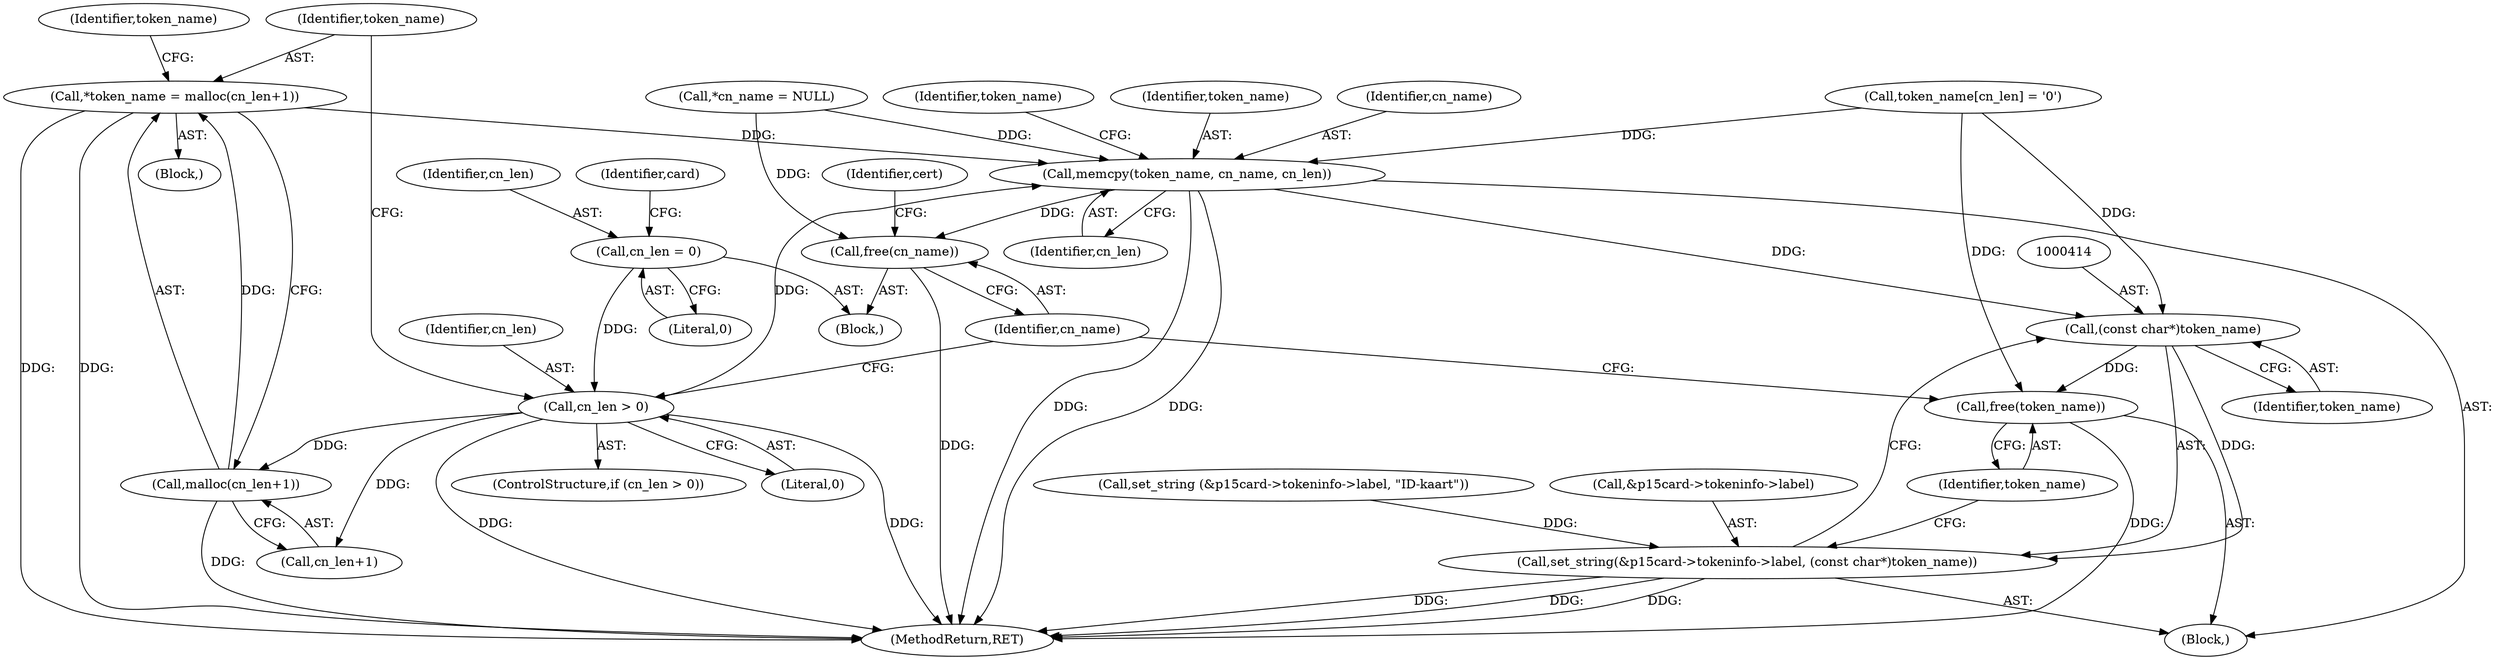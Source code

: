 digraph "0_OpenSC_360e95d45ac4123255a4c796db96337f332160ad#diff-d643a0fa169471dbf2912f4866dc49c5_4@API" {
"1000388" [label="(Call,*token_name = malloc(cn_len+1))"];
"1000390" [label="(Call,malloc(cn_len+1))"];
"1000383" [label="(Call,cn_len > 0)"];
"1000363" [label="(Call,cn_len = 0)"];
"1000397" [label="(Call,memcpy(token_name, cn_name, cn_len))"];
"1000413" [label="(Call,(const char*)token_name)"];
"1000406" [label="(Call,set_string(&p15card->tokeninfo->label, (const char*)token_name))"];
"1000416" [label="(Call,free(token_name))"];
"1000418" [label="(Call,free(cn_name))"];
"1000389" [label="(Identifier,token_name)"];
"1000397" [label="(Call,memcpy(token_name, cn_name, cn_len))"];
"1000401" [label="(Call,token_name[cn_len] = '\0')"];
"1000395" [label="(Identifier,token_name)"];
"1000403" [label="(Identifier,token_name)"];
"1000383" [label="(Call,cn_len > 0)"];
"1000415" [label="(Identifier,token_name)"];
"1000388" [label="(Call,*token_name = malloc(cn_len+1))"];
"1000363" [label="(Call,cn_len = 0)"];
"1000365" [label="(Literal,0)"];
"1000385" [label="(Literal,0)"];
"1000398" [label="(Identifier,token_name)"];
"1000386" [label="(Block,)"];
"1000407" [label="(Call,&p15card->tokeninfo->label)"];
"1000419" [label="(Identifier,cn_name)"];
"1000354" [label="(Block,)"];
"1000364" [label="(Identifier,cn_len)"];
"1000418" [label="(Call,free(cn_name))"];
"1000827" [label="(MethodReturn,RET)"];
"1000400" [label="(Identifier,cn_len)"];
"1000413" [label="(Call,(const char*)token_name)"];
"1000368" [label="(Identifier,card)"];
"1000391" [label="(Call,cn_len+1)"];
"1000406" [label="(Call,set_string(&p15card->tokeninfo->label, (const char*)token_name))"];
"1000396" [label="(Block,)"];
"1000416" [label="(Call,free(token_name))"];
"1000417" [label="(Identifier,token_name)"];
"1000130" [label="(Call,set_string (&p15card->tokeninfo->label, \"ID-kaart\"))"];
"1000384" [label="(Identifier,cn_len)"];
"1000359" [label="(Call,*cn_name = NULL)"];
"1000382" [label="(ControlStructure,if (cn_len > 0))"];
"1000421" [label="(Identifier,cert)"];
"1000399" [label="(Identifier,cn_name)"];
"1000390" [label="(Call,malloc(cn_len+1))"];
"1000388" -> "1000386"  [label="AST: "];
"1000388" -> "1000390"  [label="CFG: "];
"1000389" -> "1000388"  [label="AST: "];
"1000390" -> "1000388"  [label="AST: "];
"1000395" -> "1000388"  [label="CFG: "];
"1000388" -> "1000827"  [label="DDG: "];
"1000388" -> "1000827"  [label="DDG: "];
"1000390" -> "1000388"  [label="DDG: "];
"1000388" -> "1000397"  [label="DDG: "];
"1000390" -> "1000391"  [label="CFG: "];
"1000391" -> "1000390"  [label="AST: "];
"1000390" -> "1000827"  [label="DDG: "];
"1000383" -> "1000390"  [label="DDG: "];
"1000383" -> "1000382"  [label="AST: "];
"1000383" -> "1000385"  [label="CFG: "];
"1000384" -> "1000383"  [label="AST: "];
"1000385" -> "1000383"  [label="AST: "];
"1000389" -> "1000383"  [label="CFG: "];
"1000419" -> "1000383"  [label="CFG: "];
"1000383" -> "1000827"  [label="DDG: "];
"1000383" -> "1000827"  [label="DDG: "];
"1000363" -> "1000383"  [label="DDG: "];
"1000383" -> "1000391"  [label="DDG: "];
"1000383" -> "1000397"  [label="DDG: "];
"1000363" -> "1000354"  [label="AST: "];
"1000363" -> "1000365"  [label="CFG: "];
"1000364" -> "1000363"  [label="AST: "];
"1000365" -> "1000363"  [label="AST: "];
"1000368" -> "1000363"  [label="CFG: "];
"1000397" -> "1000396"  [label="AST: "];
"1000397" -> "1000400"  [label="CFG: "];
"1000398" -> "1000397"  [label="AST: "];
"1000399" -> "1000397"  [label="AST: "];
"1000400" -> "1000397"  [label="AST: "];
"1000403" -> "1000397"  [label="CFG: "];
"1000397" -> "1000827"  [label="DDG: "];
"1000397" -> "1000827"  [label="DDG: "];
"1000401" -> "1000397"  [label="DDG: "];
"1000359" -> "1000397"  [label="DDG: "];
"1000397" -> "1000413"  [label="DDG: "];
"1000397" -> "1000418"  [label="DDG: "];
"1000413" -> "1000406"  [label="AST: "];
"1000413" -> "1000415"  [label="CFG: "];
"1000414" -> "1000413"  [label="AST: "];
"1000415" -> "1000413"  [label="AST: "];
"1000406" -> "1000413"  [label="CFG: "];
"1000413" -> "1000406"  [label="DDG: "];
"1000401" -> "1000413"  [label="DDG: "];
"1000413" -> "1000416"  [label="DDG: "];
"1000406" -> "1000396"  [label="AST: "];
"1000407" -> "1000406"  [label="AST: "];
"1000417" -> "1000406"  [label="CFG: "];
"1000406" -> "1000827"  [label="DDG: "];
"1000406" -> "1000827"  [label="DDG: "];
"1000406" -> "1000827"  [label="DDG: "];
"1000130" -> "1000406"  [label="DDG: "];
"1000416" -> "1000396"  [label="AST: "];
"1000416" -> "1000417"  [label="CFG: "];
"1000417" -> "1000416"  [label="AST: "];
"1000419" -> "1000416"  [label="CFG: "];
"1000416" -> "1000827"  [label="DDG: "];
"1000401" -> "1000416"  [label="DDG: "];
"1000418" -> "1000354"  [label="AST: "];
"1000418" -> "1000419"  [label="CFG: "];
"1000419" -> "1000418"  [label="AST: "];
"1000421" -> "1000418"  [label="CFG: "];
"1000418" -> "1000827"  [label="DDG: "];
"1000359" -> "1000418"  [label="DDG: "];
}
